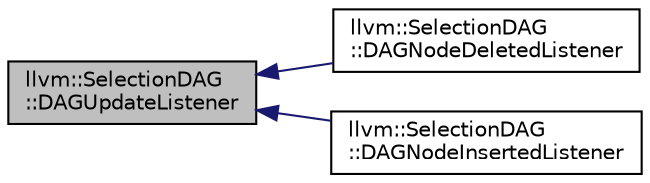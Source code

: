 digraph "llvm::SelectionDAG::DAGUpdateListener"
{
 // LATEX_PDF_SIZE
  bgcolor="transparent";
  edge [fontname="Helvetica",fontsize="10",labelfontname="Helvetica",labelfontsize="10"];
  node [fontname="Helvetica",fontsize="10",shape=record];
  rankdir="LR";
  Node1 [label="llvm::SelectionDAG\l::DAGUpdateListener",height=0.2,width=0.4,color="black", fillcolor="grey75", style="filled", fontcolor="black",tooltip="Clients of various APIs that cause global effects on the DAG can optionally implement this interface."];
  Node1 -> Node2 [dir="back",color="midnightblue",fontsize="10",style="solid",fontname="Helvetica"];
  Node2 [label="llvm::SelectionDAG\l::DAGNodeDeletedListener",height=0.2,width=0.4,color="black",URL="$structllvm_1_1SelectionDAG_1_1DAGNodeDeletedListener.html",tooltip=" "];
  Node1 -> Node3 [dir="back",color="midnightblue",fontsize="10",style="solid",fontname="Helvetica"];
  Node3 [label="llvm::SelectionDAG\l::DAGNodeInsertedListener",height=0.2,width=0.4,color="black",URL="$structllvm_1_1SelectionDAG_1_1DAGNodeInsertedListener.html",tooltip=" "];
}

